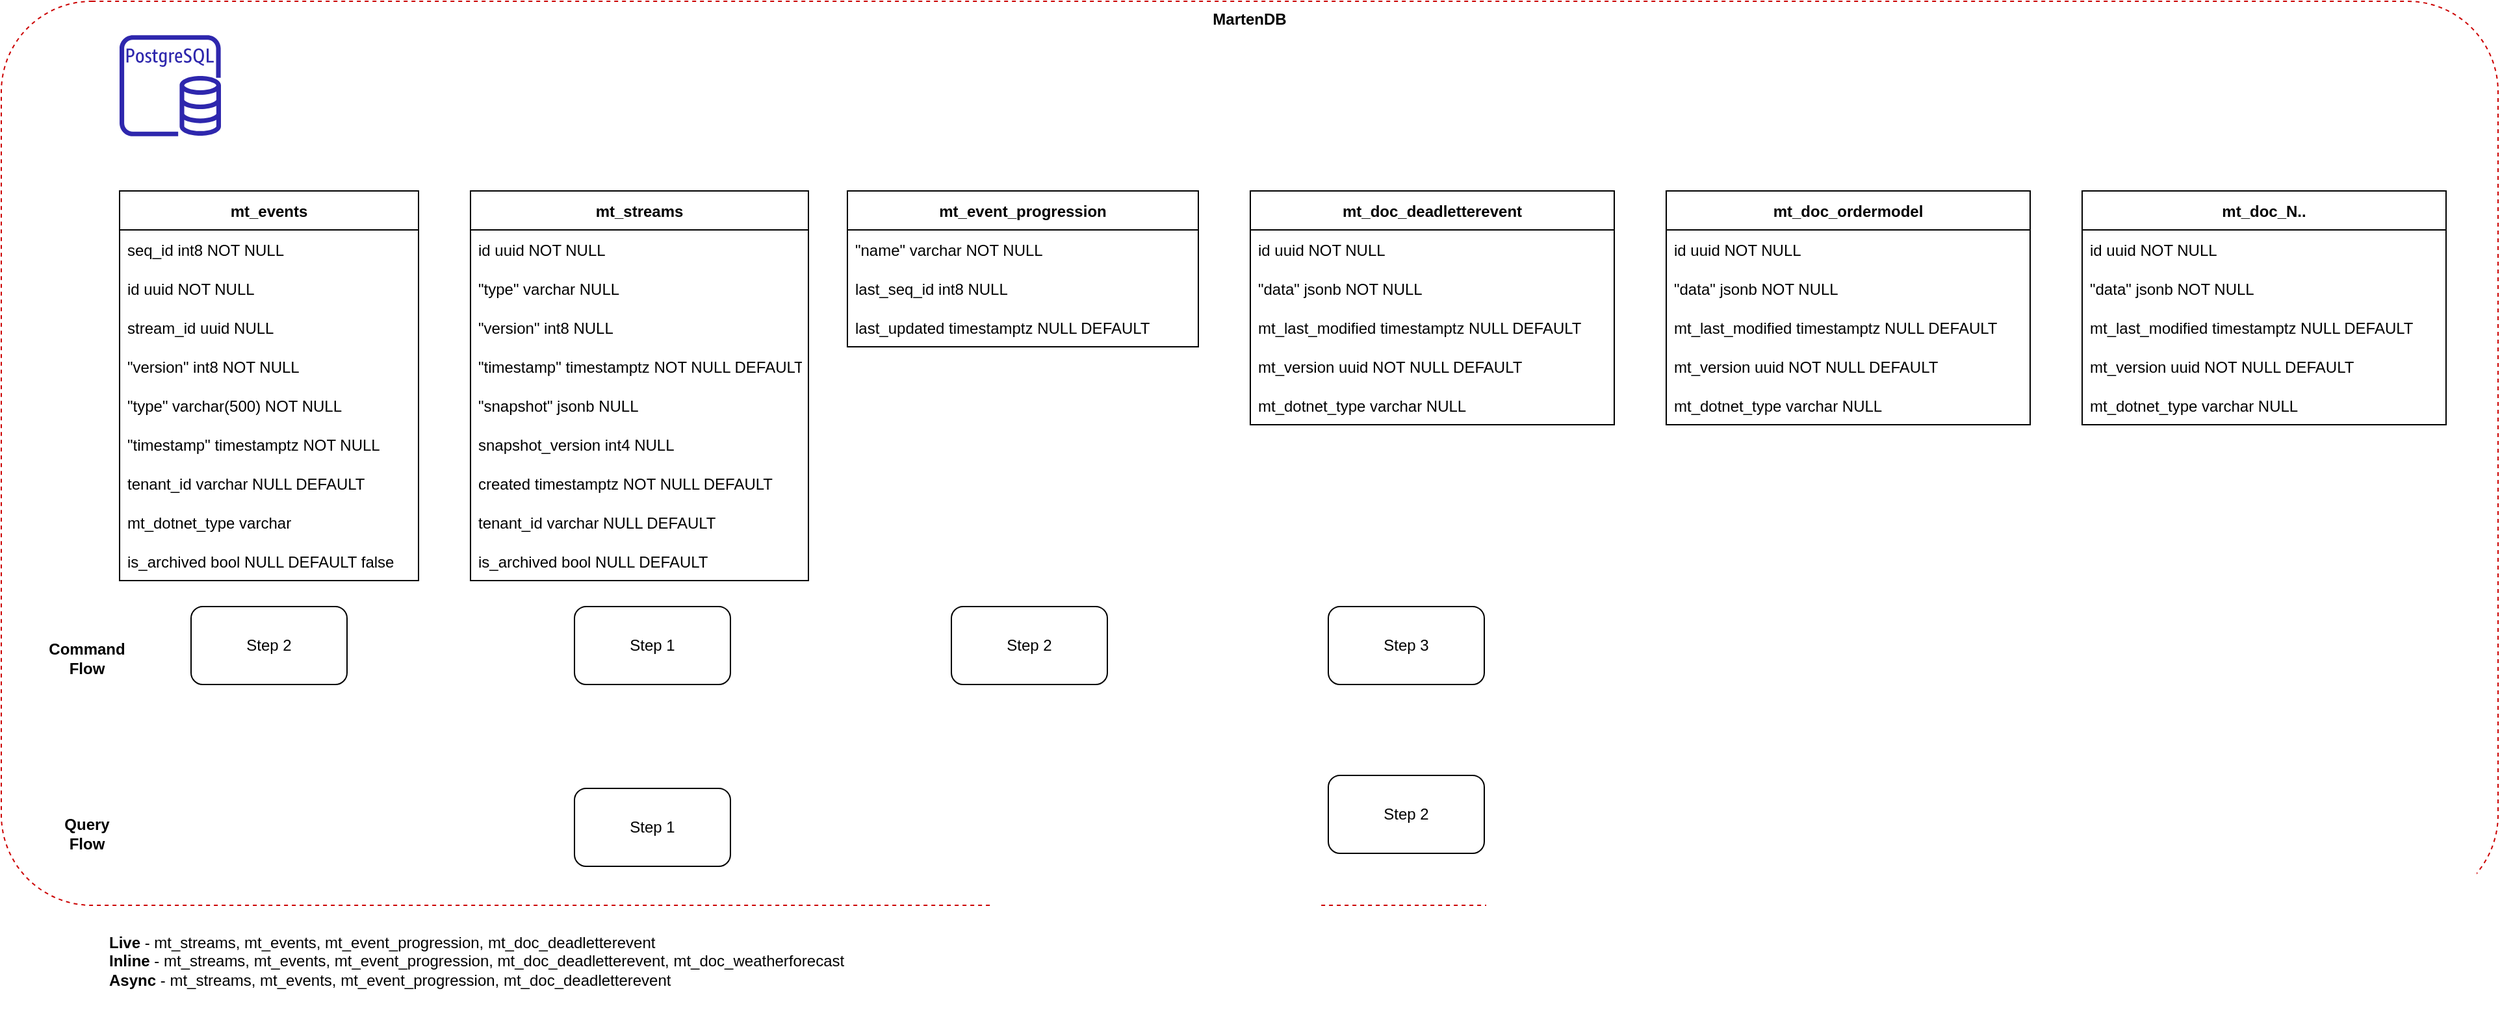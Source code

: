 <mxfile version="20.2.3" type="device" pages="4"><diagram id="XP5PetYz7RfP2xpCV39B" name="MartenDB"><mxGraphModel dx="2272" dy="1975" grid="1" gridSize="10" guides="1" tooltips="1" connect="1" arrows="1" fold="1" page="1" pageScale="1" pageWidth="850" pageHeight="1100" math="0" shadow="0"><root><mxCell id="0"/><mxCell id="1" parent="0"/><mxCell id="JvUt-W7Pg1lSba_5PQ45-1" value="" style="sketch=0;outlineConnect=0;fontColor=#232F3E;gradientColor=none;fillColor=#2E27AD;strokeColor=none;dashed=0;verticalLabelPosition=bottom;verticalAlign=top;align=center;html=1;fontSize=12;fontStyle=0;aspect=fixed;pointerEvents=1;shape=mxgraph.aws4.rds_postgresql_instance;" vertex="1" parent="1"><mxGeometry x="-709" y="-1014" width="78" height="78" as="geometry"/></mxCell><mxCell id="JvUt-W7Pg1lSba_5PQ45-2" value="MartenDB" style="rounded=1;fillColor=none;gradientColor=none;arcSize=10;dashed=1;strokeColor=#CC0000;verticalAlign=top;fontStyle=1" vertex="1" parent="1"><mxGeometry x="-800" y="-1040" width="1921" height="696" as="geometry"/></mxCell><mxCell id="JvUt-W7Pg1lSba_5PQ45-3" value="mt_events" style="swimlane;fontStyle=1;childLayout=stackLayout;horizontal=1;startSize=30;horizontalStack=0;resizeParent=1;resizeParentMax=0;resizeLast=0;collapsible=1;marginBottom=0;" vertex="1" parent="1"><mxGeometry x="-709" y="-894" width="230" height="300" as="geometry"/></mxCell><mxCell id="JvUt-W7Pg1lSba_5PQ45-4" value="seq_id int8 NOT NULL" style="text;strokeColor=none;fillColor=none;align=left;verticalAlign=middle;spacingLeft=4;spacingRight=4;overflow=hidden;points=[[0,0.5],[1,0.5]];portConstraint=eastwest;rotatable=0;" vertex="1" parent="JvUt-W7Pg1lSba_5PQ45-3"><mxGeometry y="30" width="230" height="30" as="geometry"/></mxCell><mxCell id="JvUt-W7Pg1lSba_5PQ45-5" value="id uuid NOT NULL" style="text;strokeColor=none;fillColor=none;align=left;verticalAlign=middle;spacingLeft=4;spacingRight=4;overflow=hidden;points=[[0,0.5],[1,0.5]];portConstraint=eastwest;rotatable=0;" vertex="1" parent="JvUt-W7Pg1lSba_5PQ45-3"><mxGeometry y="60" width="230" height="30" as="geometry"/></mxCell><mxCell id="JvUt-W7Pg1lSba_5PQ45-6" value="stream_id uuid NULL" style="text;strokeColor=none;fillColor=none;align=left;verticalAlign=middle;spacingLeft=4;spacingRight=4;overflow=hidden;points=[[0,0.5],[1,0.5]];portConstraint=eastwest;rotatable=0;" vertex="1" parent="JvUt-W7Pg1lSba_5PQ45-3"><mxGeometry y="90" width="230" height="30" as="geometry"/></mxCell><mxCell id="JvUt-W7Pg1lSba_5PQ45-7" value="&quot;version&quot; int8 NOT NULL" style="text;strokeColor=none;fillColor=none;align=left;verticalAlign=middle;spacingLeft=4;spacingRight=4;overflow=hidden;points=[[0,0.5],[1,0.5]];portConstraint=eastwest;rotatable=0;" vertex="1" parent="JvUt-W7Pg1lSba_5PQ45-3"><mxGeometry y="120" width="230" height="30" as="geometry"/></mxCell><mxCell id="JvUt-W7Pg1lSba_5PQ45-8" value="&quot;type&quot; varchar(500) NOT NULL" style="text;strokeColor=none;fillColor=none;align=left;verticalAlign=middle;spacingLeft=4;spacingRight=4;overflow=hidden;points=[[0,0.5],[1,0.5]];portConstraint=eastwest;rotatable=0;" vertex="1" parent="JvUt-W7Pg1lSba_5PQ45-3"><mxGeometry y="150" width="230" height="30" as="geometry"/></mxCell><mxCell id="JvUt-W7Pg1lSba_5PQ45-9" value="&quot;timestamp&quot; timestamptz NOT NULL" style="text;strokeColor=none;fillColor=none;align=left;verticalAlign=middle;spacingLeft=4;spacingRight=4;overflow=hidden;points=[[0,0.5],[1,0.5]];portConstraint=eastwest;rotatable=0;" vertex="1" parent="JvUt-W7Pg1lSba_5PQ45-3"><mxGeometry y="180" width="230" height="30" as="geometry"/></mxCell><mxCell id="JvUt-W7Pg1lSba_5PQ45-10" value="tenant_id varchar NULL DEFAULT" style="text;strokeColor=none;fillColor=none;align=left;verticalAlign=middle;spacingLeft=4;spacingRight=4;overflow=hidden;points=[[0,0.5],[1,0.5]];portConstraint=eastwest;rotatable=0;" vertex="1" parent="JvUt-W7Pg1lSba_5PQ45-3"><mxGeometry y="210" width="230" height="30" as="geometry"/></mxCell><mxCell id="JvUt-W7Pg1lSba_5PQ45-11" value="mt_dotnet_type varchar" style="text;strokeColor=none;fillColor=none;align=left;verticalAlign=middle;spacingLeft=4;spacingRight=4;overflow=hidden;points=[[0,0.5],[1,0.5]];portConstraint=eastwest;rotatable=0;" vertex="1" parent="JvUt-W7Pg1lSba_5PQ45-3"><mxGeometry y="240" width="230" height="30" as="geometry"/></mxCell><mxCell id="JvUt-W7Pg1lSba_5PQ45-12" value="is_archived bool NULL DEFAULT false" style="text;strokeColor=none;fillColor=none;align=left;verticalAlign=middle;spacingLeft=4;spacingRight=4;overflow=hidden;points=[[0,0.5],[1,0.5]];portConstraint=eastwest;rotatable=0;" vertex="1" parent="JvUt-W7Pg1lSba_5PQ45-3"><mxGeometry y="270" width="230" height="30" as="geometry"/></mxCell><mxCell id="JvUt-W7Pg1lSba_5PQ45-13" value="mt_streams" style="swimlane;fontStyle=1;childLayout=stackLayout;horizontal=1;startSize=30;horizontalStack=0;resizeParent=1;resizeParentMax=0;resizeLast=0;collapsible=1;marginBottom=0;" vertex="1" parent="1"><mxGeometry x="-439" y="-894" width="260" height="300" as="geometry"/></mxCell><mxCell id="JvUt-W7Pg1lSba_5PQ45-14" value="id uuid NOT NULL" style="text;strokeColor=none;fillColor=none;align=left;verticalAlign=middle;spacingLeft=4;spacingRight=4;overflow=hidden;points=[[0,0.5],[1,0.5]];portConstraint=eastwest;rotatable=0;" vertex="1" parent="JvUt-W7Pg1lSba_5PQ45-13"><mxGeometry y="30" width="260" height="30" as="geometry"/></mxCell><mxCell id="JvUt-W7Pg1lSba_5PQ45-15" value="&quot;type&quot; varchar NULL" style="text;strokeColor=none;fillColor=none;align=left;verticalAlign=middle;spacingLeft=4;spacingRight=4;overflow=hidden;points=[[0,0.5],[1,0.5]];portConstraint=eastwest;rotatable=0;" vertex="1" parent="JvUt-W7Pg1lSba_5PQ45-13"><mxGeometry y="60" width="260" height="30" as="geometry"/></mxCell><mxCell id="JvUt-W7Pg1lSba_5PQ45-16" value="&quot;version&quot; int8 NULL" style="text;strokeColor=none;fillColor=none;align=left;verticalAlign=middle;spacingLeft=4;spacingRight=4;overflow=hidden;points=[[0,0.5],[1,0.5]];portConstraint=eastwest;rotatable=0;" vertex="1" parent="JvUt-W7Pg1lSba_5PQ45-13"><mxGeometry y="90" width="260" height="30" as="geometry"/></mxCell><mxCell id="JvUt-W7Pg1lSba_5PQ45-17" value="&quot;timestamp&quot; timestamptz NOT NULL DEFAULT" style="text;strokeColor=none;fillColor=none;align=left;verticalAlign=middle;spacingLeft=4;spacingRight=4;overflow=hidden;points=[[0,0.5],[1,0.5]];portConstraint=eastwest;rotatable=0;" vertex="1" parent="JvUt-W7Pg1lSba_5PQ45-13"><mxGeometry y="120" width="260" height="30" as="geometry"/></mxCell><mxCell id="JvUt-W7Pg1lSba_5PQ45-18" value="&quot;snapshot&quot; jsonb NULL" style="text;strokeColor=none;fillColor=none;align=left;verticalAlign=middle;spacingLeft=4;spacingRight=4;overflow=hidden;points=[[0,0.5],[1,0.5]];portConstraint=eastwest;rotatable=0;" vertex="1" parent="JvUt-W7Pg1lSba_5PQ45-13"><mxGeometry y="150" width="260" height="30" as="geometry"/></mxCell><mxCell id="JvUt-W7Pg1lSba_5PQ45-19" value="snapshot_version int4 NULL" style="text;strokeColor=none;fillColor=none;align=left;verticalAlign=middle;spacingLeft=4;spacingRight=4;overflow=hidden;points=[[0,0.5],[1,0.5]];portConstraint=eastwest;rotatable=0;" vertex="1" parent="JvUt-W7Pg1lSba_5PQ45-13"><mxGeometry y="180" width="260" height="30" as="geometry"/></mxCell><mxCell id="JvUt-W7Pg1lSba_5PQ45-20" value="created timestamptz NOT NULL DEFAULT" style="text;strokeColor=none;fillColor=none;align=left;verticalAlign=middle;spacingLeft=4;spacingRight=4;overflow=hidden;points=[[0,0.5],[1,0.5]];portConstraint=eastwest;rotatable=0;" vertex="1" parent="JvUt-W7Pg1lSba_5PQ45-13"><mxGeometry y="210" width="260" height="30" as="geometry"/></mxCell><mxCell id="JvUt-W7Pg1lSba_5PQ45-21" value="tenant_id varchar NULL DEFAULT" style="text;strokeColor=none;fillColor=none;align=left;verticalAlign=middle;spacingLeft=4;spacingRight=4;overflow=hidden;points=[[0,0.5],[1,0.5]];portConstraint=eastwest;rotatable=0;" vertex="1" parent="JvUt-W7Pg1lSba_5PQ45-13"><mxGeometry y="240" width="260" height="30" as="geometry"/></mxCell><mxCell id="JvUt-W7Pg1lSba_5PQ45-22" value="is_archived bool NULL DEFAULT" style="text;strokeColor=none;fillColor=none;align=left;verticalAlign=middle;spacingLeft=4;spacingRight=4;overflow=hidden;points=[[0,0.5],[1,0.5]];portConstraint=eastwest;rotatable=0;" vertex="1" parent="JvUt-W7Pg1lSba_5PQ45-13"><mxGeometry y="270" width="260" height="30" as="geometry"/></mxCell><mxCell id="JvUt-W7Pg1lSba_5PQ45-23" value="mt_event_progression" style="swimlane;fontStyle=1;childLayout=stackLayout;horizontal=1;startSize=30;horizontalStack=0;resizeParent=1;resizeParentMax=0;resizeLast=0;collapsible=1;marginBottom=0;" vertex="1" parent="1"><mxGeometry x="-149" y="-894" width="270" height="120" as="geometry"/></mxCell><mxCell id="JvUt-W7Pg1lSba_5PQ45-24" value="&quot;name&quot; varchar NOT NULL" style="text;strokeColor=none;fillColor=none;align=left;verticalAlign=middle;spacingLeft=4;spacingRight=4;overflow=hidden;points=[[0,0.5],[1,0.5]];portConstraint=eastwest;rotatable=0;" vertex="1" parent="JvUt-W7Pg1lSba_5PQ45-23"><mxGeometry y="30" width="270" height="30" as="geometry"/></mxCell><mxCell id="JvUt-W7Pg1lSba_5PQ45-25" value="last_seq_id int8 NULL" style="text;strokeColor=none;fillColor=none;align=left;verticalAlign=middle;spacingLeft=4;spacingRight=4;overflow=hidden;points=[[0,0.5],[1,0.5]];portConstraint=eastwest;rotatable=0;" vertex="1" parent="JvUt-W7Pg1lSba_5PQ45-23"><mxGeometry y="60" width="270" height="30" as="geometry"/></mxCell><mxCell id="JvUt-W7Pg1lSba_5PQ45-26" value="last_updated timestamptz NULL DEFAULT" style="text;strokeColor=none;fillColor=none;align=left;verticalAlign=middle;spacingLeft=4;spacingRight=4;overflow=hidden;points=[[0,0.5],[1,0.5]];portConstraint=eastwest;rotatable=0;" vertex="1" parent="JvUt-W7Pg1lSba_5PQ45-23"><mxGeometry y="90" width="270" height="30" as="geometry"/></mxCell><mxCell id="JvUt-W7Pg1lSba_5PQ45-27" value="Step 2" style="rounded=1;whiteSpace=wrap;html=1;" vertex="1" parent="1"><mxGeometry x="-654" y="-574" width="120" height="60" as="geometry"/></mxCell><mxCell id="JvUt-W7Pg1lSba_5PQ45-28" value="Step 1" style="rounded=1;whiteSpace=wrap;html=1;" vertex="1" parent="1"><mxGeometry x="-359" y="-574" width="120" height="60" as="geometry"/></mxCell><mxCell id="JvUt-W7Pg1lSba_5PQ45-29" value="Step 2" style="rounded=1;whiteSpace=wrap;html=1;" vertex="1" parent="1"><mxGeometry x="-69" y="-574" width="120" height="60" as="geometry"/></mxCell><mxCell id="JvUt-W7Pg1lSba_5PQ45-30" value="Step 3" style="rounded=1;whiteSpace=wrap;html=1;" vertex="1" parent="1"><mxGeometry x="221" y="-574" width="120" height="60" as="geometry"/></mxCell><mxCell id="JvUt-W7Pg1lSba_5PQ45-31" value="mt_doc_ordermodel" style="swimlane;fontStyle=1;childLayout=stackLayout;horizontal=1;startSize=30;horizontalStack=0;resizeParent=1;resizeParentMax=0;resizeLast=0;collapsible=1;marginBottom=0;" vertex="1" parent="1"><mxGeometry x="481" y="-894" width="280" height="180" as="geometry"/></mxCell><mxCell id="JvUt-W7Pg1lSba_5PQ45-32" value="id uuid NOT NULL" style="text;strokeColor=none;fillColor=none;align=left;verticalAlign=middle;spacingLeft=4;spacingRight=4;overflow=hidden;points=[[0,0.5],[1,0.5]];portConstraint=eastwest;rotatable=0;" vertex="1" parent="JvUt-W7Pg1lSba_5PQ45-31"><mxGeometry y="30" width="280" height="30" as="geometry"/></mxCell><mxCell id="JvUt-W7Pg1lSba_5PQ45-33" value="&quot;data&quot; jsonb NOT NULL" style="text;strokeColor=none;fillColor=none;align=left;verticalAlign=middle;spacingLeft=4;spacingRight=4;overflow=hidden;points=[[0,0.5],[1,0.5]];portConstraint=eastwest;rotatable=0;" vertex="1" parent="JvUt-W7Pg1lSba_5PQ45-31"><mxGeometry y="60" width="280" height="30" as="geometry"/></mxCell><mxCell id="JvUt-W7Pg1lSba_5PQ45-34" value="mt_last_modified timestamptz NULL DEFAULT" style="text;strokeColor=none;fillColor=none;align=left;verticalAlign=middle;spacingLeft=4;spacingRight=4;overflow=hidden;points=[[0,0.5],[1,0.5]];portConstraint=eastwest;rotatable=0;" vertex="1" parent="JvUt-W7Pg1lSba_5PQ45-31"><mxGeometry y="90" width="280" height="30" as="geometry"/></mxCell><mxCell id="JvUt-W7Pg1lSba_5PQ45-35" value="mt_version uuid NOT NULL DEFAULT" style="text;strokeColor=none;fillColor=none;align=left;verticalAlign=middle;spacingLeft=4;spacingRight=4;overflow=hidden;points=[[0,0.5],[1,0.5]];portConstraint=eastwest;rotatable=0;" vertex="1" parent="JvUt-W7Pg1lSba_5PQ45-31"><mxGeometry y="120" width="280" height="30" as="geometry"/></mxCell><mxCell id="JvUt-W7Pg1lSba_5PQ45-36" value="mt_dotnet_type varchar NULL" style="text;strokeColor=none;fillColor=none;align=left;verticalAlign=middle;spacingLeft=4;spacingRight=4;overflow=hidden;points=[[0,0.5],[1,0.5]];portConstraint=eastwest;rotatable=0;" vertex="1" parent="JvUt-W7Pg1lSba_5PQ45-31"><mxGeometry y="150" width="280" height="30" as="geometry"/></mxCell><mxCell id="JvUt-W7Pg1lSba_5PQ45-37" value="Query Flow" style="text;html=1;strokeColor=none;fillColor=none;align=center;verticalAlign=middle;whiteSpace=wrap;rounded=0;fontStyle=1" vertex="1" parent="1"><mxGeometry x="-764" y="-414" width="60" height="30" as="geometry"/></mxCell><mxCell id="JvUt-W7Pg1lSba_5PQ45-38" value="Command Flow" style="text;html=1;strokeColor=none;fillColor=none;align=center;verticalAlign=middle;whiteSpace=wrap;rounded=0;fontStyle=1" vertex="1" parent="1"><mxGeometry x="-764" y="-549" width="60" height="30" as="geometry"/></mxCell><mxCell id="JvUt-W7Pg1lSba_5PQ45-39" value="mt_doc_N.." style="swimlane;fontStyle=1;childLayout=stackLayout;horizontal=1;startSize=30;horizontalStack=0;resizeParent=1;resizeParentMax=0;resizeLast=0;collapsible=1;marginBottom=0;" vertex="1" parent="1"><mxGeometry x="801" y="-894" width="280" height="180" as="geometry"/></mxCell><mxCell id="JvUt-W7Pg1lSba_5PQ45-40" value="id uuid NOT NULL" style="text;strokeColor=none;fillColor=none;align=left;verticalAlign=middle;spacingLeft=4;spacingRight=4;overflow=hidden;points=[[0,0.5],[1,0.5]];portConstraint=eastwest;rotatable=0;" vertex="1" parent="JvUt-W7Pg1lSba_5PQ45-39"><mxGeometry y="30" width="280" height="30" as="geometry"/></mxCell><mxCell id="JvUt-W7Pg1lSba_5PQ45-41" value="&quot;data&quot; jsonb NOT NULL" style="text;strokeColor=none;fillColor=none;align=left;verticalAlign=middle;spacingLeft=4;spacingRight=4;overflow=hidden;points=[[0,0.5],[1,0.5]];portConstraint=eastwest;rotatable=0;" vertex="1" parent="JvUt-W7Pg1lSba_5PQ45-39"><mxGeometry y="60" width="280" height="30" as="geometry"/></mxCell><mxCell id="JvUt-W7Pg1lSba_5PQ45-42" value="mt_last_modified timestamptz NULL DEFAULT" style="text;strokeColor=none;fillColor=none;align=left;verticalAlign=middle;spacingLeft=4;spacingRight=4;overflow=hidden;points=[[0,0.5],[1,0.5]];portConstraint=eastwest;rotatable=0;" vertex="1" parent="JvUt-W7Pg1lSba_5PQ45-39"><mxGeometry y="90" width="280" height="30" as="geometry"/></mxCell><mxCell id="JvUt-W7Pg1lSba_5PQ45-43" value="mt_version uuid NOT NULL DEFAULT" style="text;strokeColor=none;fillColor=none;align=left;verticalAlign=middle;spacingLeft=4;spacingRight=4;overflow=hidden;points=[[0,0.5],[1,0.5]];portConstraint=eastwest;rotatable=0;" vertex="1" parent="JvUt-W7Pg1lSba_5PQ45-39"><mxGeometry y="120" width="280" height="30" as="geometry"/></mxCell><mxCell id="JvUt-W7Pg1lSba_5PQ45-44" value="mt_dotnet_type varchar NULL" style="text;strokeColor=none;fillColor=none;align=left;verticalAlign=middle;spacingLeft=4;spacingRight=4;overflow=hidden;points=[[0,0.5],[1,0.5]];portConstraint=eastwest;rotatable=0;" vertex="1" parent="JvUt-W7Pg1lSba_5PQ45-39"><mxGeometry y="150" width="280" height="30" as="geometry"/></mxCell><mxCell id="JvUt-W7Pg1lSba_5PQ45-45" value="Step 1" style="rounded=1;whiteSpace=wrap;html=1;" vertex="1" parent="1"><mxGeometry x="-359" y="-434" width="120" height="60" as="geometry"/></mxCell><mxCell id="JvUt-W7Pg1lSba_5PQ45-46" value="Step 2" style="rounded=1;whiteSpace=wrap;html=1;" vertex="1" parent="1"><mxGeometry x="221" y="-444" width="120" height="60" as="geometry"/></mxCell><mxCell id="JvUt-W7Pg1lSba_5PQ45-47" value="&lt;b&gt;Live&lt;/b&gt; - mt_streams, mt_events, mt_event_progression, mt_doc_deadletterevent&amp;nbsp;&lt;br&gt;&lt;b&gt;Inline&lt;/b&gt;&amp;nbsp;- mt_streams, mt_events, mt_event_progression, mt_doc_deadletterevent, mt_doc_weatherforecast&amp;nbsp;&lt;b&gt;&amp;nbsp;&lt;/b&gt;&lt;br&gt;&lt;b&gt;Async&lt;/b&gt; - mt_streams, mt_events, mt_event_progression, mt_doc_deadletterevent&lt;br&gt;&lt;b&gt;&amp;nbsp;&lt;/b&gt;" style="text;html=1;align=left;verticalAlign=middle;resizable=0;points=[];autosize=1;strokeColor=none;fillColor=none;" vertex="1" parent="1"><mxGeometry x="-719" y="-329" width="600" height="70" as="geometry"/></mxCell><mxCell id="JvUt-W7Pg1lSba_5PQ45-48" value="mt_doc_deadletterevent" style="swimlane;fontStyle=1;childLayout=stackLayout;horizontal=1;startSize=30;horizontalStack=0;resizeParent=1;resizeParentMax=0;resizeLast=0;collapsible=1;marginBottom=0;" vertex="1" parent="1"><mxGeometry x="161" y="-894" width="280" height="180" as="geometry"/></mxCell><mxCell id="JvUt-W7Pg1lSba_5PQ45-49" value="id uuid NOT NULL" style="text;strokeColor=none;fillColor=none;align=left;verticalAlign=middle;spacingLeft=4;spacingRight=4;overflow=hidden;points=[[0,0.5],[1,0.5]];portConstraint=eastwest;rotatable=0;" vertex="1" parent="JvUt-W7Pg1lSba_5PQ45-48"><mxGeometry y="30" width="280" height="30" as="geometry"/></mxCell><mxCell id="JvUt-W7Pg1lSba_5PQ45-50" value="&quot;data&quot; jsonb NOT NULL" style="text;strokeColor=none;fillColor=none;align=left;verticalAlign=middle;spacingLeft=4;spacingRight=4;overflow=hidden;points=[[0,0.5],[1,0.5]];portConstraint=eastwest;rotatable=0;" vertex="1" parent="JvUt-W7Pg1lSba_5PQ45-48"><mxGeometry y="60" width="280" height="30" as="geometry"/></mxCell><mxCell id="JvUt-W7Pg1lSba_5PQ45-51" value="mt_last_modified timestamptz NULL DEFAULT" style="text;strokeColor=none;fillColor=none;align=left;verticalAlign=middle;spacingLeft=4;spacingRight=4;overflow=hidden;points=[[0,0.5],[1,0.5]];portConstraint=eastwest;rotatable=0;" vertex="1" parent="JvUt-W7Pg1lSba_5PQ45-48"><mxGeometry y="90" width="280" height="30" as="geometry"/></mxCell><mxCell id="JvUt-W7Pg1lSba_5PQ45-52" value="mt_version uuid NOT NULL DEFAULT" style="text;strokeColor=none;fillColor=none;align=left;verticalAlign=middle;spacingLeft=4;spacingRight=4;overflow=hidden;points=[[0,0.5],[1,0.5]];portConstraint=eastwest;rotatable=0;" vertex="1" parent="JvUt-W7Pg1lSba_5PQ45-48"><mxGeometry y="120" width="280" height="30" as="geometry"/></mxCell><mxCell id="JvUt-W7Pg1lSba_5PQ45-53" value="mt_dotnet_type varchar NULL" style="text;strokeColor=none;fillColor=none;align=left;verticalAlign=middle;spacingLeft=4;spacingRight=4;overflow=hidden;points=[[0,0.5],[1,0.5]];portConstraint=eastwest;rotatable=0;" vertex="1" parent="JvUt-W7Pg1lSba_5PQ45-48"><mxGeometry y="150" width="280" height="30" as="geometry"/></mxCell></root></mxGraphModel></diagram><diagram id="-QHGe8iXmWMv42KP5Rkp" name="Event Sourcing"><mxGraphModel dx="1422" dy="875" grid="1" gridSize="10" guides="1" tooltips="1" connect="1" arrows="1" fold="1" page="1" pageScale="1" pageWidth="850" pageHeight="1100" math="0" shadow="0"><root><mxCell id="0"/><mxCell id="1" parent="0"/><mxCell id="ABenQY8k19LE27Oe_mi--5" value="Stream of Events for Domain Entity 1" style="rounded=1;fillColor=none;gradientColor=none;arcSize=10;dashed=1;strokeColor=#CC0000;verticalAlign=top;fontStyle=1" parent="1" vertex="1"><mxGeometry x="40" y="80" width="490" height="310" as="geometry"/></mxCell><mxCell id="ABenQY8k19LE27Oe_mi--1" value="Event 1&lt;br&gt;of Domain Entity 1" style="rounded=0;whiteSpace=wrap;html=1;" parent="1" vertex="1"><mxGeometry x="80" y="150" width="120" height="60" as="geometry"/></mxCell><mxCell id="ABenQY8k19LE27Oe_mi--2" value="Event 3&amp;nbsp;&lt;br&gt;of Domain Entity 1" style="rounded=0;whiteSpace=wrap;html=1;" parent="1" vertex="1"><mxGeometry x="180" y="290" width="120" height="60" as="geometry"/></mxCell><mxCell id="ABenQY8k19LE27Oe_mi--3" value="Event 2&lt;br&gt;of Domain Entity 1" style="rounded=0;whiteSpace=wrap;html=1;" parent="1" vertex="1"><mxGeometry x="320" y="150" width="120" height="60" as="geometry"/></mxCell><mxCell id="ABenQY8k19LE27Oe_mi--7" value="" style="edgeStyle=orthogonalEdgeStyle;rounded=0;orthogonalLoop=1;jettySize=auto;html=1;" parent="1" source="ABenQY8k19LE27Oe_mi--5" target="ABenQY8k19LE27Oe_mi--6" edge="1"><mxGeometry relative="1" as="geometry"/></mxCell><mxCell id="ABenQY8k19LE27Oe_mi--6" value="Projection (Materialized View)" style="rounded=1;fillColor=none;gradientColor=none;arcSize=10;dashed=1;strokeColor=#CC0000;verticalAlign=top;fontStyle=1" parent="1" vertex="1"><mxGeometry x="610" y="80" width="490" height="310" as="geometry"/></mxCell><mxCell id="ABenQY8k19LE27Oe_mi--8" value="Latest state of Domain Entity 1" style="rounded=0;whiteSpace=wrap;html=1;" parent="1" vertex="1"><mxGeometry x="640" y="130" width="120" height="60" as="geometry"/></mxCell><mxCell id="ABenQY8k19LE27Oe_mi--9" value="CQRS" style="rounded=1;fillColor=none;gradientColor=none;arcSize=10;dashed=1;strokeColor=#CC0000;verticalAlign=top;" parent="1" vertex="1"><mxGeometry x="40" y="520" width="870" height="470" as="geometry"/></mxCell><mxCell id="ABenQY8k19LE27Oe_mi--16" style="edgeStyle=orthogonalEdgeStyle;rounded=0;orthogonalLoop=1;jettySize=auto;html=1;entryX=0.5;entryY=0;entryDx=0;entryDy=0;strokeColor=#7EA6E0;strokeWidth=3;" parent="1" source="ABenQY8k19LE27Oe_mi--10" target="ABenQY8k19LE27Oe_mi--14" edge="1"><mxGeometry relative="1" as="geometry"/></mxCell><mxCell id="ABenQY8k19LE27Oe_mi--10" value="Clients" style="rounded=0;whiteSpace=wrap;html=1;" parent="1" vertex="1"><mxGeometry x="130" y="577" width="120" height="60" as="geometry"/></mxCell><mxCell id="ABenQY8k19LE27Oe_mi--22" style="edgeStyle=orthogonalEdgeStyle;rounded=0;orthogonalLoop=1;jettySize=auto;html=1;entryX=0.5;entryY=0;entryDx=0;entryDy=0;strokeColor=#97D077;strokeWidth=4;" parent="1" source="ABenQY8k19LE27Oe_mi--13" target="ABenQY8k19LE27Oe_mi--17" edge="1"><mxGeometry relative="1" as="geometry"/></mxCell><mxCell id="ABenQY8k19LE27Oe_mi--29" style="edgeStyle=orthogonalEdgeStyle;rounded=0;orthogonalLoop=1;jettySize=auto;html=1;entryX=0;entryY=0;entryDx=0;entryDy=40;entryPerimeter=0;strokeColor=#FFB366;strokeWidth=3;" parent="1" source="ABenQY8k19LE27Oe_mi--13" target="ABenQY8k19LE27Oe_mi--25" edge="1"><mxGeometry relative="1" as="geometry"/></mxCell><mxCell id="ABenQY8k19LE27Oe_mi--13" value="Command Handler Services" style="rounded=0;whiteSpace=wrap;html=1;" parent="1" vertex="1"><mxGeometry x="440" y="577" width="120" height="60" as="geometry"/></mxCell><mxCell id="ABenQY8k19LE27Oe_mi--28" style="edgeStyle=orthogonalEdgeStyle;rounded=0;orthogonalLoop=1;jettySize=auto;html=1;entryX=0;entryY=1;entryDx=0;entryDy=-15;entryPerimeter=0;strokeColor=#7EA6E0;strokeWidth=3;" parent="1" source="ABenQY8k19LE27Oe_mi--14" target="ABenQY8k19LE27Oe_mi--26" edge="1"><mxGeometry relative="1" as="geometry"><Array as="points"><mxPoint x="250" y="935"/></Array></mxGeometry></mxCell><mxCell id="ABenQY8k19LE27Oe_mi--14" value="Query Handler Services" style="rounded=0;whiteSpace=wrap;html=1;" parent="1" vertex="1"><mxGeometry x="190" y="810" width="120" height="60" as="geometry"/></mxCell><mxCell id="ABenQY8k19LE27Oe_mi--15" value="" style="endArrow=classic;html=1;rounded=0;exitX=1;exitY=0.5;exitDx=0;exitDy=0;entryX=0;entryY=0.5;entryDx=0;entryDy=0;strokeColor=#FFB366;strokeWidth=3;" parent="1" source="ABenQY8k19LE27Oe_mi--10" target="ABenQY8k19LE27Oe_mi--13" edge="1"><mxGeometry width="50" height="50" relative="1" as="geometry"><mxPoint x="248.04" y="606" as="sourcePoint"/><mxPoint x="450" y="680" as="targetPoint"/></mxGeometry></mxCell><mxCell id="ABenQY8k19LE27Oe_mi--24" style="edgeStyle=orthogonalEdgeStyle;rounded=0;orthogonalLoop=1;jettySize=auto;html=1;entryX=0.5;entryY=0;entryDx=0;entryDy=0;strokeColor=#97D077;strokeWidth=4;" parent="1" source="ABenQY8k19LE27Oe_mi--17" target="ABenQY8k19LE27Oe_mi--23" edge="1"><mxGeometry relative="1" as="geometry"/></mxCell><mxCell id="ABenQY8k19LE27Oe_mi--17" value="" style="shape=step;perimeter=stepPerimeter;whiteSpace=wrap;html=1;fixedSize=1;" parent="1" vertex="1"><mxGeometry x="375" y="695" width="155" height="80" as="geometry"/></mxCell><mxCell id="ABenQY8k19LE27Oe_mi--21" style="edgeStyle=orthogonalEdgeStyle;rounded=0;orthogonalLoop=1;jettySize=auto;html=1;exitX=0.75;exitY=1;exitDx=0;exitDy=0;" parent="1" source="ABenQY8k19LE27Oe_mi--18" target="ABenQY8k19LE27Oe_mi--17" edge="1"><mxGeometry relative="1" as="geometry"/></mxCell><mxCell id="ABenQY8k19LE27Oe_mi--18" value="Event" style="rounded=0;whiteSpace=wrap;html=1;" parent="1" vertex="1"><mxGeometry x="410" y="710" width="70" height="30" as="geometry"/></mxCell><mxCell id="ABenQY8k19LE27Oe_mi--19" value="Event" style="rounded=0;whiteSpace=wrap;html=1;" parent="1" vertex="1"><mxGeometry x="420" y="720" width="70" height="30" as="geometry"/></mxCell><mxCell id="ABenQY8k19LE27Oe_mi--20" value="Events" style="rounded=0;whiteSpace=wrap;html=1;" parent="1" vertex="1"><mxGeometry x="430" y="730" width="70" height="30" as="geometry"/></mxCell><mxCell id="ABenQY8k19LE27Oe_mi--27" style="edgeStyle=orthogonalEdgeStyle;rounded=0;orthogonalLoop=1;jettySize=auto;html=1;entryX=-0.064;entryY=0.146;entryDx=0;entryDy=0;entryPerimeter=0;strokeColor=#97D077;strokeWidth=4;" parent="1" source="ABenQY8k19LE27Oe_mi--23" target="ABenQY8k19LE27Oe_mi--26" edge="1"><mxGeometry relative="1" as="geometry"/></mxCell><mxCell id="ABenQY8k19LE27Oe_mi--23" value="Projection Process" style="rounded=0;whiteSpace=wrap;html=1;" parent="1" vertex="1"><mxGeometry x="520" y="840" width="120" height="60" as="geometry"/></mxCell><mxCell id="ABenQY8k19LE27Oe_mi--25" value="Write Database" style="shape=cylinder3;whiteSpace=wrap;html=1;boundedLbl=1;backgroundOutline=1;size=15;" parent="1" vertex="1"><mxGeometry x="710" y="600" width="110" height="130" as="geometry"/></mxCell><mxCell id="ABenQY8k19LE27Oe_mi--26" value="Query Database" style="shape=cylinder3;whiteSpace=wrap;html=1;boundedLbl=1;backgroundOutline=1;size=15;" parent="1" vertex="1"><mxGeometry x="710" y="820" width="110" height="130" as="geometry"/></mxCell></root></mxGraphModel></diagram><diagram id="TpwGxWJKr3zkpaFaSgls" name="Blog"><mxGraphModel dx="1422" dy="875" grid="1" gridSize="10" guides="1" tooltips="1" connect="1" arrows="1" fold="1" page="1" pageScale="1" pageWidth="850" pageHeight="1100" math="0" shadow="0"><root><mxCell id="0"/><mxCell id="1" parent="0"/><mxCell id="D9QxXTvjKgcARhRE0kGq-1" value="Article" style="rounded=0;whiteSpace=wrap;html=1;fillColor=#F7F763;strokeColor=#d6b656;fontColor=#0D1117;" parent="1" vertex="1"><mxGeometry x="40" y="40" width="120" height="60" as="geometry"/></mxCell><mxCell id="D9QxXTvjKgcARhRE0kGq-3" value="ArticleCreatedCommand" style="rounded=0;whiteSpace=wrap;html=1;fillColor=#dae8fc;strokeColor=#6c8ebf;fontColor=#0D1117;" parent="1" vertex="1"><mxGeometry x="40" y="110" width="170" height="60" as="geometry"/></mxCell><mxCell id="D9QxXTvjKgcARhRE0kGq-4" value="ArticleUpdatedCommand" style="rounded=0;whiteSpace=wrap;html=1;fillColor=#dae8fc;strokeColor=#6c8ebf;fontColor=#0D1117;" parent="1" vertex="1"><mxGeometry x="40" y="180" width="170" height="60" as="geometry"/></mxCell><mxCell id="D9QxXTvjKgcARhRE0kGq-5" value="ArticleDeletedCommand" style="rounded=0;whiteSpace=wrap;html=1;fillColor=#dae8fc;strokeColor=#6c8ebf;fontColor=#0D1117;" parent="1" vertex="1"><mxGeometry x="40" y="250" width="170" height="60" as="geometry"/></mxCell><mxCell id="D9QxXTvjKgcARhRE0kGq-6" value="Rubric" style="rounded=0;whiteSpace=wrap;html=1;fillColor=#F7F763;strokeColor=#d6b656;fontColor=#0D1117;" parent="1" vertex="1"><mxGeometry x="280" y="40" width="120" height="60" as="geometry"/></mxCell><mxCell id="D9QxXTvjKgcARhRE0kGq-7" value="RubricCreatedCommand" style="rounded=0;whiteSpace=wrap;html=1;fillColor=#dae8fc;strokeColor=#6c8ebf;fontColor=#0D1117;" parent="1" vertex="1"><mxGeometry x="280" y="110" width="170" height="60" as="geometry"/></mxCell><mxCell id="D9QxXTvjKgcARhRE0kGq-8" value="RubricUpdatedCommand" style="rounded=0;whiteSpace=wrap;html=1;fillColor=#dae8fc;strokeColor=#6c8ebf;fontColor=#0D1117;" parent="1" vertex="1"><mxGeometry x="280" y="180" width="170" height="60" as="geometry"/></mxCell><mxCell id="D9QxXTvjKgcARhRE0kGq-9" value="RubricDeletedCommand" style="rounded=0;whiteSpace=wrap;html=1;fillColor=#dae8fc;strokeColor=#6c8ebf;fontColor=#0D1117;" parent="1" vertex="1"><mxGeometry x="280" y="250" width="170" height="60" as="geometry"/></mxCell><mxCell id="D9QxXTvjKgcARhRE0kGq-10" value="Image" style="rounded=0;whiteSpace=wrap;html=1;fillColor=#F7F763;strokeColor=#d6b656;fontColor=#0D1117;" parent="1" vertex="1"><mxGeometry x="520" y="40" width="120" height="60" as="geometry"/></mxCell><mxCell id="D9QxXTvjKgcARhRE0kGq-11" value="ImageCreatedCommand" style="rounded=0;whiteSpace=wrap;html=1;fillColor=#dae8fc;strokeColor=#6c8ebf;fontColor=#0D1117;" parent="1" vertex="1"><mxGeometry x="520" y="110" width="170" height="60" as="geometry"/></mxCell><mxCell id="D9QxXTvjKgcARhRE0kGq-12" value="ImageUpdatedCommand" style="rounded=0;whiteSpace=wrap;html=1;fillColor=#dae8fc;strokeColor=#6c8ebf;fontColor=#0D1117;" parent="1" vertex="1"><mxGeometry x="520" y="180" width="170" height="60" as="geometry"/></mxCell><mxCell id="D9QxXTvjKgcARhRE0kGq-13" value="ImageDeletedCommand" style="rounded=0;whiteSpace=wrap;html=1;fillColor=#dae8fc;strokeColor=#6c8ebf;fontColor=#0D1117;" parent="1" vertex="1"><mxGeometry x="520" y="250" width="170" height="60" as="geometry"/></mxCell><mxCell id="D9QxXTvjKgcARhRE0kGq-14" value="Tag" style="rounded=0;whiteSpace=wrap;html=1;fillColor=#F7F763;strokeColor=#d6b656;fontColor=#0D1117;" parent="1" vertex="1"><mxGeometry x="760" y="40" width="120" height="60" as="geometry"/></mxCell><mxCell id="D9QxXTvjKgcARhRE0kGq-15" value="TagCreatedCommand" style="rounded=0;whiteSpace=wrap;html=1;fillColor=#dae8fc;strokeColor=#6c8ebf;fontColor=#0D1117;" parent="1" vertex="1"><mxGeometry x="760" y="110" width="170" height="60" as="geometry"/></mxCell><mxCell id="D9QxXTvjKgcARhRE0kGq-16" value="TagUpdatedCommand" style="rounded=0;whiteSpace=wrap;html=1;fillColor=#dae8fc;strokeColor=#6c8ebf;fontColor=#0D1117;" parent="1" vertex="1"><mxGeometry x="760" y="180" width="170" height="60" as="geometry"/></mxCell><mxCell id="D9QxXTvjKgcARhRE0kGq-17" value="TagDeletedCommand" style="rounded=0;whiteSpace=wrap;html=1;fillColor=#dae8fc;strokeColor=#6c8ebf;fontColor=#0D1117;" parent="1" vertex="1"><mxGeometry x="760" y="250" width="170" height="60" as="geometry"/></mxCell></root></mxGraphModel></diagram><diagram id="6Qt7ZGyDYIC2SWLU-M6K" name="Helpdesk"><mxGraphModel dx="2272" dy="875" grid="1" gridSize="10" guides="1" tooltips="1" connect="1" arrows="1" fold="1" page="1" pageScale="1" pageWidth="850" pageHeight="1100" math="0" shadow="0"><root><mxCell id="0"/><mxCell id="1" parent="0"/><mxCell id="0xbADSWv3jDt2XsJA4kf-1" value="Incident" style="rounded=0;whiteSpace=wrap;html=1;fillColor=#F7F763;strokeColor=#d6b656;" vertex="1" parent="1"><mxGeometry x="-240" y="10" width="120" height="60" as="geometry"/></mxCell><mxCell id="0xbADSWv3jDt2XsJA4kf-2" value="Agent Assigned To Incident" style="rounded=0;whiteSpace=wrap;html=1;fillColor=#f0a30a;strokeColor=#BD7000;fontColor=#ffffff;" vertex="1" parent="1"><mxGeometry x="120" y="120" width="230" height="60" as="geometry"/></mxCell><mxCell id="0xbADSWv3jDt2XsJA4kf-3" value="Agent Responded To Incident" style="rounded=0;whiteSpace=wrap;html=1;fillColor=#f0a30a;strokeColor=#BD7000;fontColor=#ffffff;" vertex="1" parent="1"><mxGeometry x="120" y="190" width="230" height="60" as="geometry"/></mxCell><mxCell id="0xbADSWv3jDt2XsJA4kf-4" value="Customer Responded To Incident" style="rounded=0;whiteSpace=wrap;html=1;fillColor=#f0a30a;strokeColor=#BD7000;fontColor=#ffffff;" vertex="1" parent="1"><mxGeometry x="120" y="260" width="230" height="60" as="geometry"/></mxCell><mxCell id="0xbADSWv3jDt2XsJA4kf-5" value="Incident Categorised" style="rounded=0;whiteSpace=wrap;html=1;fillColor=#f0a30a;strokeColor=#BD7000;fontColor=#ffffff;" vertex="1" parent="1"><mxGeometry x="120" y="330" width="230" height="60" as="geometry"/></mxCell><mxCell id="0xbADSWv3jDt2XsJA4kf-6" value="Incident Closed" style="rounded=0;whiteSpace=wrap;html=1;fillColor=#f0a30a;strokeColor=#BD7000;fontColor=#ffffff;" vertex="1" parent="1"><mxGeometry x="120" y="400" width="230" height="60" as="geometry"/></mxCell><mxCell id="0xbADSWv3jDt2XsJA4kf-7" value="Incident Logged" style="rounded=0;whiteSpace=wrap;html=1;fillColor=#f0a30a;strokeColor=#BD7000;fontColor=#ffffff;" vertex="1" parent="1"><mxGeometry x="120" y="470" width="230" height="60" as="geometry"/></mxCell><mxCell id="0xbADSWv3jDt2XsJA4kf-8" value="Incident Prioritised" style="rounded=0;whiteSpace=wrap;html=1;fillColor=#f0a30a;strokeColor=#BD7000;fontColor=#ffffff;" vertex="1" parent="1"><mxGeometry x="120" y="540" width="230" height="60" as="geometry"/></mxCell><mxCell id="0xbADSWv3jDt2XsJA4kf-9" value="Incident Resolved" style="rounded=0;whiteSpace=wrap;html=1;fillColor=#f0a30a;strokeColor=#BD7000;fontColor=#ffffff;" vertex="1" parent="1"><mxGeometry x="120" y="610" width="230" height="60" as="geometry"/></mxCell><mxCell id="0xbADSWv3jDt2XsJA4kf-10" value="Resolution Acknowledged By Customer" style="rounded=0;whiteSpace=wrap;html=1;fillColor=#f0a30a;strokeColor=#BD7000;fontColor=#ffffff;" vertex="1" parent="1"><mxGeometry x="120" y="680" width="230" height="60" as="geometry"/></mxCell><mxCell id="0xbADSWv3jDt2XsJA4kf-11" value="Agent Assigned To Incident Command" style="rounded=0;whiteSpace=wrap;html=1;fillColor=#dae8fc;strokeColor=#6c8ebf;" vertex="1" parent="1"><mxGeometry x="-240" y="120" width="320" height="60" as="geometry"/></mxCell><mxCell id="0xbADSWv3jDt2XsJA4kf-12" value="Agent Responded To Incident Command" style="rounded=0;whiteSpace=wrap;html=1;fillColor=#dae8fc;strokeColor=#6c8ebf;" vertex="1" parent="1"><mxGeometry x="-240" y="190" width="320" height="60" as="geometry"/></mxCell><mxCell id="0xbADSWv3jDt2XsJA4kf-13" value="Customer Responded To Incident Command" style="rounded=0;whiteSpace=wrap;html=1;fillColor=#dae8fc;strokeColor=#6c8ebf;" vertex="1" parent="1"><mxGeometry x="-240" y="260" width="320" height="60" as="geometry"/></mxCell><mxCell id="0xbADSWv3jDt2XsJA4kf-14" value="Incident Categorised Command" style="rounded=0;whiteSpace=wrap;html=1;fillColor=#dae8fc;strokeColor=#6c8ebf;" vertex="1" parent="1"><mxGeometry x="-240" y="330" width="320" height="60" as="geometry"/></mxCell><mxCell id="0xbADSWv3jDt2XsJA4kf-15" value="Incident Closed Command" style="rounded=0;whiteSpace=wrap;html=1;fillColor=#dae8fc;strokeColor=#6c8ebf;" vertex="1" parent="1"><mxGeometry x="-240" y="400" width="320" height="60" as="geometry"/></mxCell><mxCell id="0xbADSWv3jDt2XsJA4kf-16" value="Incident Logged Command" style="rounded=0;whiteSpace=wrap;html=1;fillColor=#dae8fc;strokeColor=#6c8ebf;" vertex="1" parent="1"><mxGeometry x="-240" y="470" width="320" height="60" as="geometry"/></mxCell><mxCell id="0xbADSWv3jDt2XsJA4kf-17" value="Incident Prioritised Command" style="rounded=0;whiteSpace=wrap;html=1;fillColor=#dae8fc;strokeColor=#6c8ebf;" vertex="1" parent="1"><mxGeometry x="-240" y="540" width="320" height="60" as="geometry"/></mxCell><mxCell id="0xbADSWv3jDt2XsJA4kf-18" value="Incident Resolved Command" style="rounded=0;whiteSpace=wrap;html=1;fillColor=#dae8fc;strokeColor=#6c8ebf;" vertex="1" parent="1"><mxGeometry x="-240" y="610" width="320" height="60" as="geometry"/></mxCell><mxCell id="0xbADSWv3jDt2XsJA4kf-19" value="Resolution Acknowledged By Customer Command" style="rounded=0;whiteSpace=wrap;html=1;fillColor=#dae8fc;strokeColor=#6c8ebf;" vertex="1" parent="1"><mxGeometry x="-240" y="680" width="320" height="60" as="geometry"/></mxCell><mxCell id="0xbADSWv3jDt2XsJA4kf-20" value="Log Incident" style="rounded=0;whiteSpace=wrap;html=1;" vertex="1" parent="1"><mxGeometry x="-510" y="470" width="230" height="60" as="geometry"/></mxCell><mxCell id="0xbADSWv3jDt2XsJA4kf-21" value="Log Incident Request" style="rounded=0;whiteSpace=wrap;html=1;" vertex="1" parent="1"><mxGeometry x="-780" y="470" width="230" height="60" as="geometry"/></mxCell><mxCell id="0xbADSWv3jDt2XsJA4kf-27" style="edgeStyle=orthogonalEdgeStyle;rounded=0;orthogonalLoop=1;jettySize=auto;html=1;" edge="1" parent="1" source="0xbADSWv3jDt2XsJA4kf-22" target="0xbADSWv3jDt2XsJA4kf-23"><mxGeometry relative="1" as="geometry"/></mxCell><mxCell id="0xbADSWv3jDt2XsJA4kf-22" value="&lt;b&gt;1&lt;/b&gt;" style="text;html=1;strokeColor=none;fillColor=none;align=center;verticalAlign=middle;whiteSpace=wrap;rounded=0;" vertex="1" parent="1"><mxGeometry x="-770" y="80" width="60" height="30" as="geometry"/></mxCell><mxCell id="0xbADSWv3jDt2XsJA4kf-28" style="edgeStyle=orthogonalEdgeStyle;rounded=0;orthogonalLoop=1;jettySize=auto;html=1;" edge="1" parent="1" source="0xbADSWv3jDt2XsJA4kf-23" target="0xbADSWv3jDt2XsJA4kf-25"><mxGeometry relative="1" as="geometry"/></mxCell><mxCell id="0xbADSWv3jDt2XsJA4kf-23" value="&lt;b&gt;2&lt;/b&gt;" style="text;html=1;strokeColor=none;fillColor=none;align=center;verticalAlign=middle;whiteSpace=wrap;rounded=0;" vertex="1" parent="1"><mxGeometry x="-510" y="80" width="60" height="30" as="geometry"/></mxCell><mxCell id="0xbADSWv3jDt2XsJA4kf-29" style="edgeStyle=orthogonalEdgeStyle;rounded=0;orthogonalLoop=1;jettySize=auto;html=1;" edge="1" parent="1" source="0xbADSWv3jDt2XsJA4kf-25" target="0xbADSWv3jDt2XsJA4kf-26"><mxGeometry relative="1" as="geometry"/></mxCell><mxCell id="0xbADSWv3jDt2XsJA4kf-25" value="&lt;b&gt;3&lt;/b&gt;" style="text;html=1;strokeColor=none;fillColor=none;align=center;verticalAlign=middle;whiteSpace=wrap;rounded=0;" vertex="1" parent="1"><mxGeometry x="-240" y="80" width="60" height="30" as="geometry"/></mxCell><mxCell id="0xbADSWv3jDt2XsJA4kf-26" value="&lt;b&gt;4&lt;/b&gt;" style="text;html=1;strokeColor=none;fillColor=none;align=center;verticalAlign=middle;whiteSpace=wrap;rounded=0;" vertex="1" parent="1"><mxGeometry x="120" y="80" width="60" height="30" as="geometry"/></mxCell></root></mxGraphModel></diagram></mxfile>